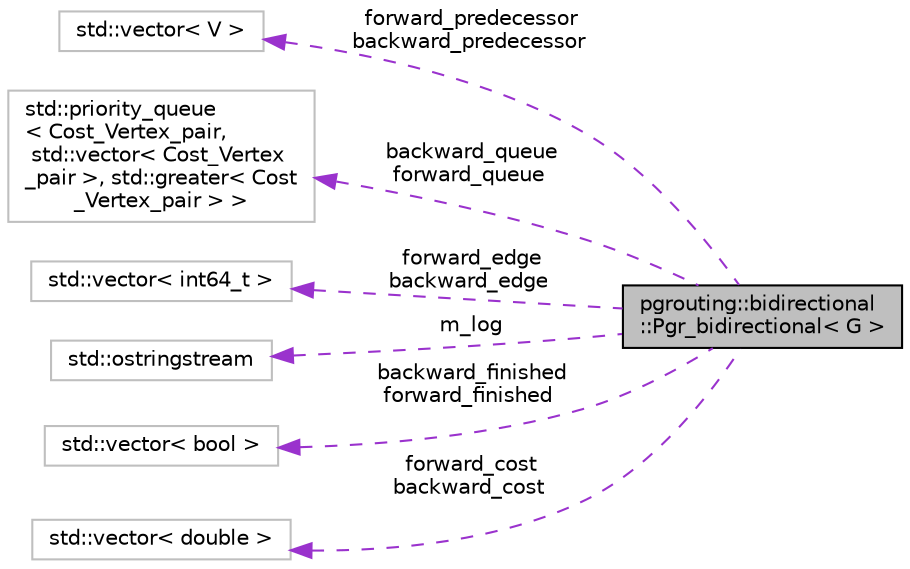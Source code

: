 digraph "pgrouting::bidirectional::Pgr_bidirectional&lt; G &gt;"
{
  edge [fontname="Helvetica",fontsize="10",labelfontname="Helvetica",labelfontsize="10"];
  node [fontname="Helvetica",fontsize="10",shape=record];
  rankdir="LR";
  Node3 [label="pgrouting::bidirectional\l::Pgr_bidirectional\< G \>",height=0.2,width=0.4,color="black", fillcolor="grey75", style="filled", fontcolor="black"];
  Node4 -> Node3 [dir="back",color="darkorchid3",fontsize="10",style="dashed",label=" forward_predecessor\nbackward_predecessor" ,fontname="Helvetica"];
  Node4 [label="std::vector\< V \>",height=0.2,width=0.4,color="grey75", fillcolor="white", style="filled"];
  Node7 -> Node3 [dir="back",color="darkorchid3",fontsize="10",style="dashed",label=" backward_queue\nforward_queue" ,fontname="Helvetica"];
  Node7 [label="std::priority_queue\l\< Cost_Vertex_pair,\l std::vector\< Cost_Vertex\l_pair \>, std::greater\< Cost\l_Vertex_pair \> \>",height=0.2,width=0.4,color="grey75", fillcolor="white", style="filled"];
  Node9 -> Node3 [dir="back",color="darkorchid3",fontsize="10",style="dashed",label=" forward_edge\nbackward_edge" ,fontname="Helvetica"];
  Node9 [label="std::vector\< int64_t \>",height=0.2,width=0.4,color="grey75", fillcolor="white", style="filled"];
  Node10 -> Node3 [dir="back",color="darkorchid3",fontsize="10",style="dashed",label=" m_log" ,fontname="Helvetica"];
  Node10 [label="std::ostringstream",height=0.2,width=0.4,color="grey75", fillcolor="white", style="filled",tooltip="STL class. "];
  Node15 -> Node3 [dir="back",color="darkorchid3",fontsize="10",style="dashed",label=" backward_finished\nforward_finished" ,fontname="Helvetica"];
  Node15 [label="std::vector\< bool \>",height=0.2,width=0.4,color="grey75", fillcolor="white", style="filled"];
  Node16 -> Node3 [dir="back",color="darkorchid3",fontsize="10",style="dashed",label=" forward_cost\nbackward_cost" ,fontname="Helvetica"];
  Node16 [label="std::vector\< double \>",height=0.2,width=0.4,color="grey75", fillcolor="white", style="filled"];
}
